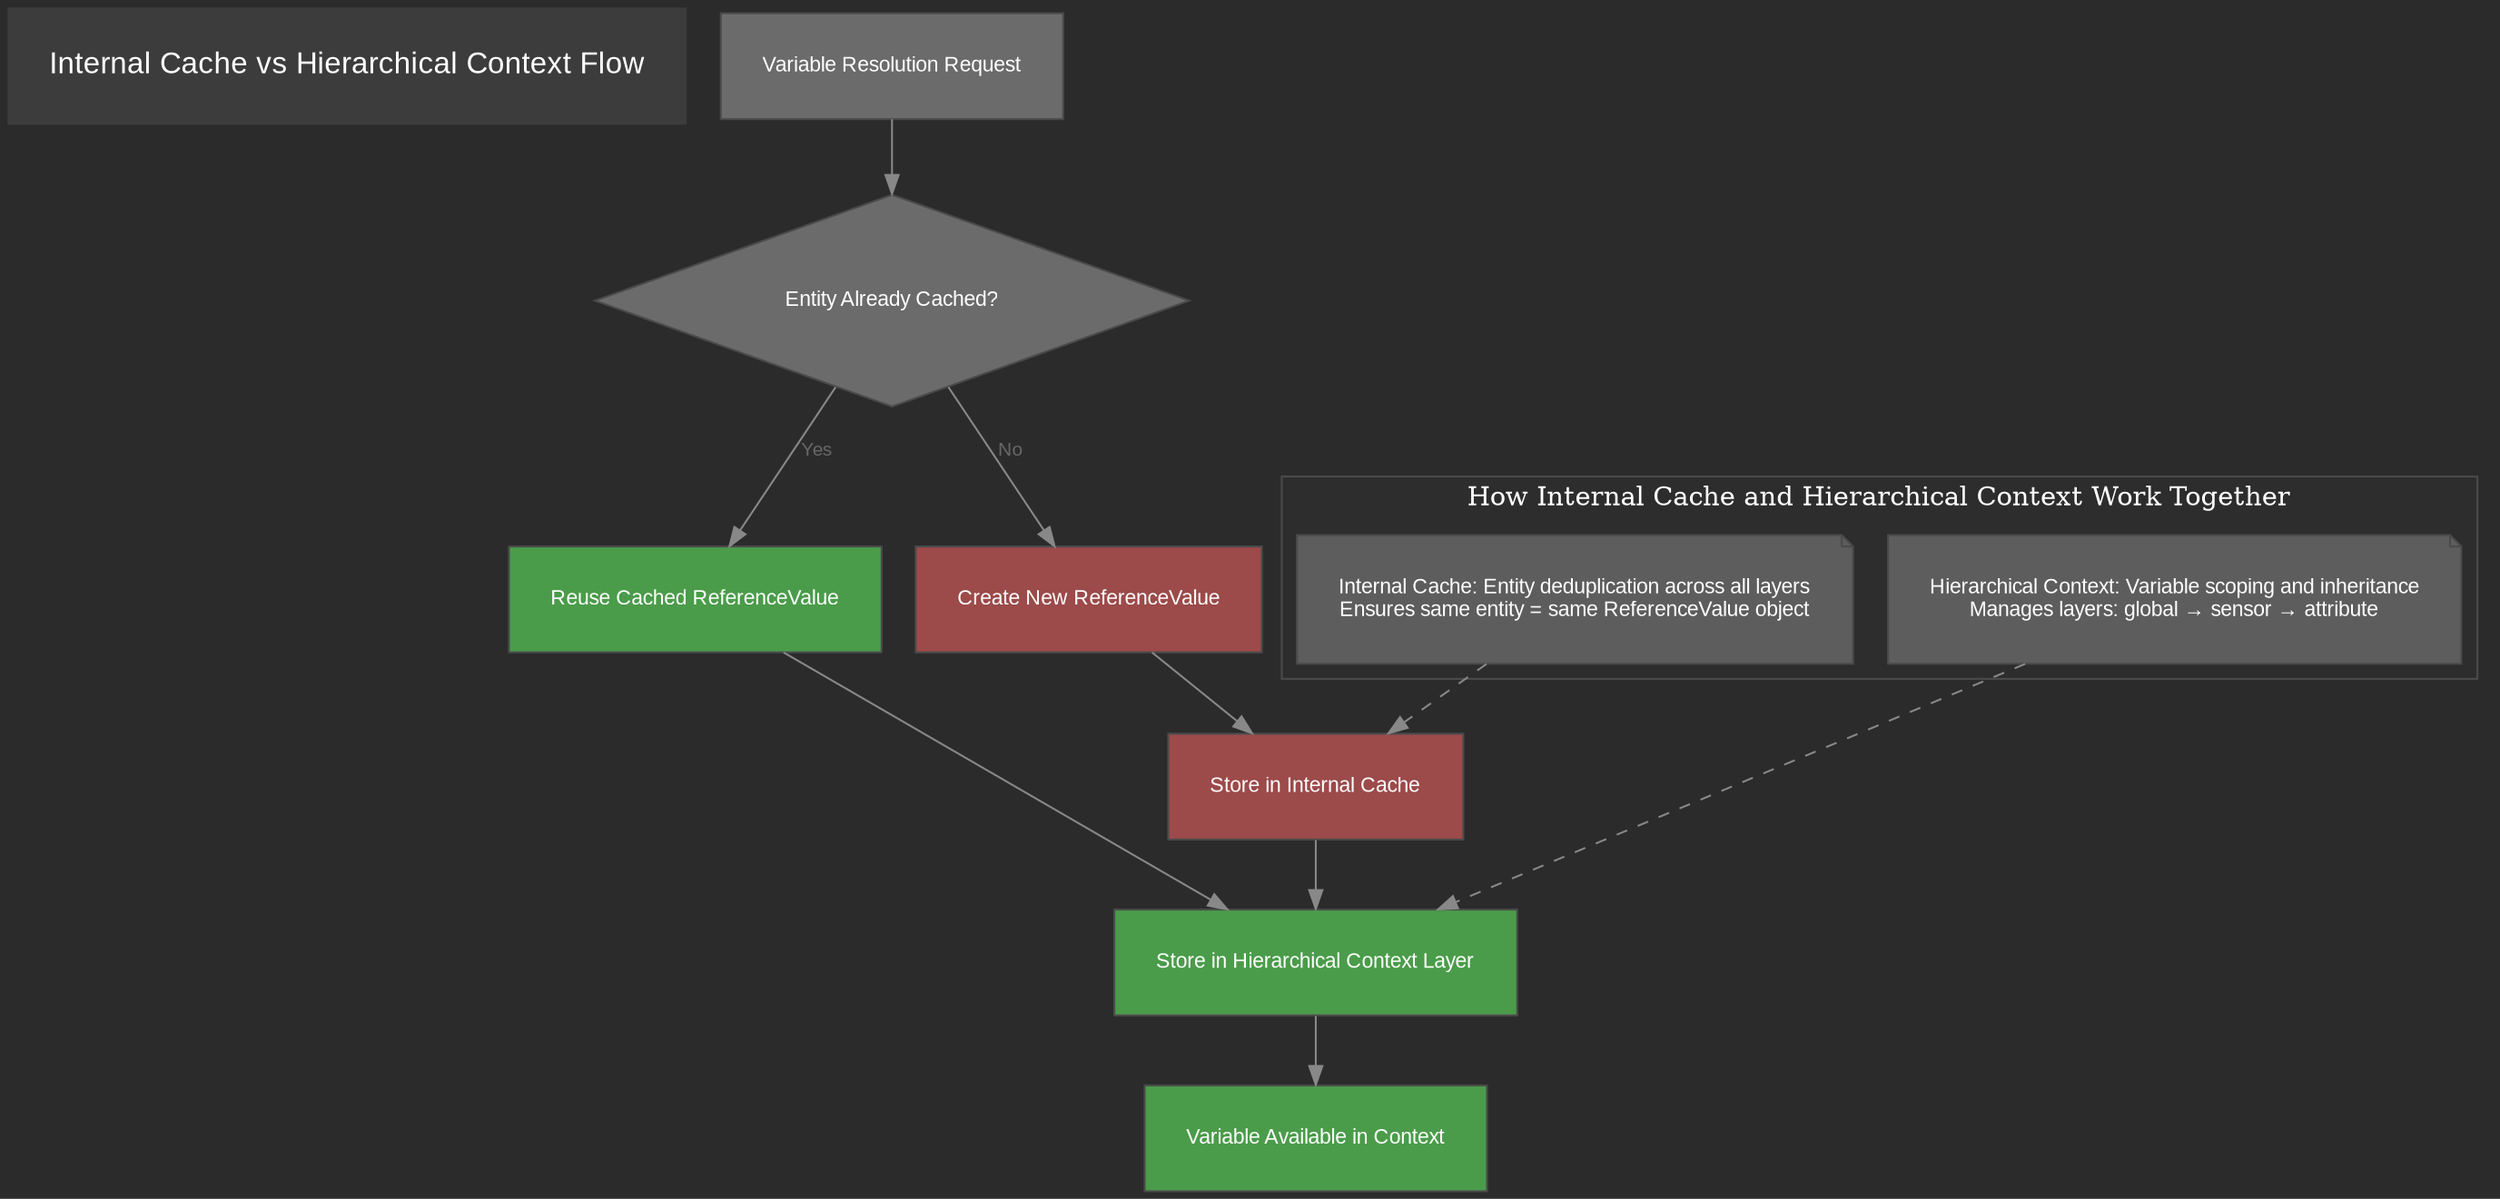 digraph VariableResolutionFlow {
    // Graph settings for flow diagram style
    rankdir=TB;
    node [shape=box, style=filled, fontname="Arial", fontsize=11, margin="0.3"];
    edge [fontname="Arial", fontsize=10, fontcolor="#666666"];

    // Color scheme for dark background
    graph [bgcolor="#2b2b2b", fontcolor="#ffffff"];
    node [color="#4a4a4a", fillcolor="#3c3c3c", fontcolor="#ffffff"];
    edge [color="#888888"];

    // Title
    title [label="Internal Cache vs Hierarchical Context Flow",
           shape=plaintext, fontsize=16, fontcolor="#ffffff",
           pos="0,5!"];

    // Flow nodes
    A [label="Variable Resolution Request", fillcolor="#6b6b6b"];
    B [label="Entity Already Cached?", shape=diamond, fillcolor="#6b6b6b"];
    C [label="Reuse Cached ReferenceValue", fillcolor="#4a9c4a"];
    D [label="Create New ReferenceValue", fillcolor="#9c4a4a"];
    E [label="Store in Internal Cache", fillcolor="#9c4a4a"];
    F [label="Store in Hierarchical Context Layer", fillcolor="#4a9c4a"];
    G [label="Variable Available in Context", fillcolor="#4a9c4a"];

    // Flow edges
    A -> B;
    B -> C [label="Yes"];
    B -> D [label="No"];
    D -> E;
    C -> F;
    E -> F;
    F -> G;

    // Add explanation boxes
    subgraph cluster_explanation {
        label="How Internal Cache and Hierarchical Context Work Together";
        style=filled;
        color="#4a4a4a";
        fillcolor="#2d2d2d";

        explanation1 [label="Internal Cache: Entity deduplication across all layers\nEnsures same entity = same ReferenceValue object",
                     fillcolor="#5d5d5d", shape=note];
        explanation2 [label="Hierarchical Context: Variable scoping and inheritance\nManages layers: global → sensor → attribute",
                     fillcolor="#5d5d5d", shape=note];
    }

    // Connect explanation to relevant parts
    explanation1 -> E [style=dashed, color="#888888"];
    explanation2 -> F [style=dashed, color="#888888"];
}
